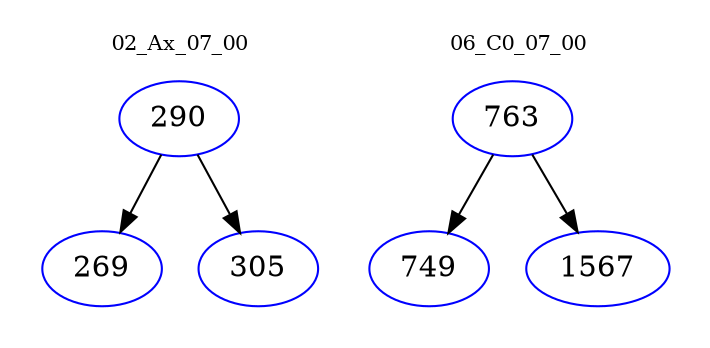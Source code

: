 digraph{
subgraph cluster_0 {
color = white
label = "02_Ax_07_00";
fontsize=10;
T0_290 [label="290", color="blue"]
T0_290 -> T0_269 [color="black"]
T0_269 [label="269", color="blue"]
T0_290 -> T0_305 [color="black"]
T0_305 [label="305", color="blue"]
}
subgraph cluster_1 {
color = white
label = "06_C0_07_00";
fontsize=10;
T1_763 [label="763", color="blue"]
T1_763 -> T1_749 [color="black"]
T1_749 [label="749", color="blue"]
T1_763 -> T1_1567 [color="black"]
T1_1567 [label="1567", color="blue"]
}
}
